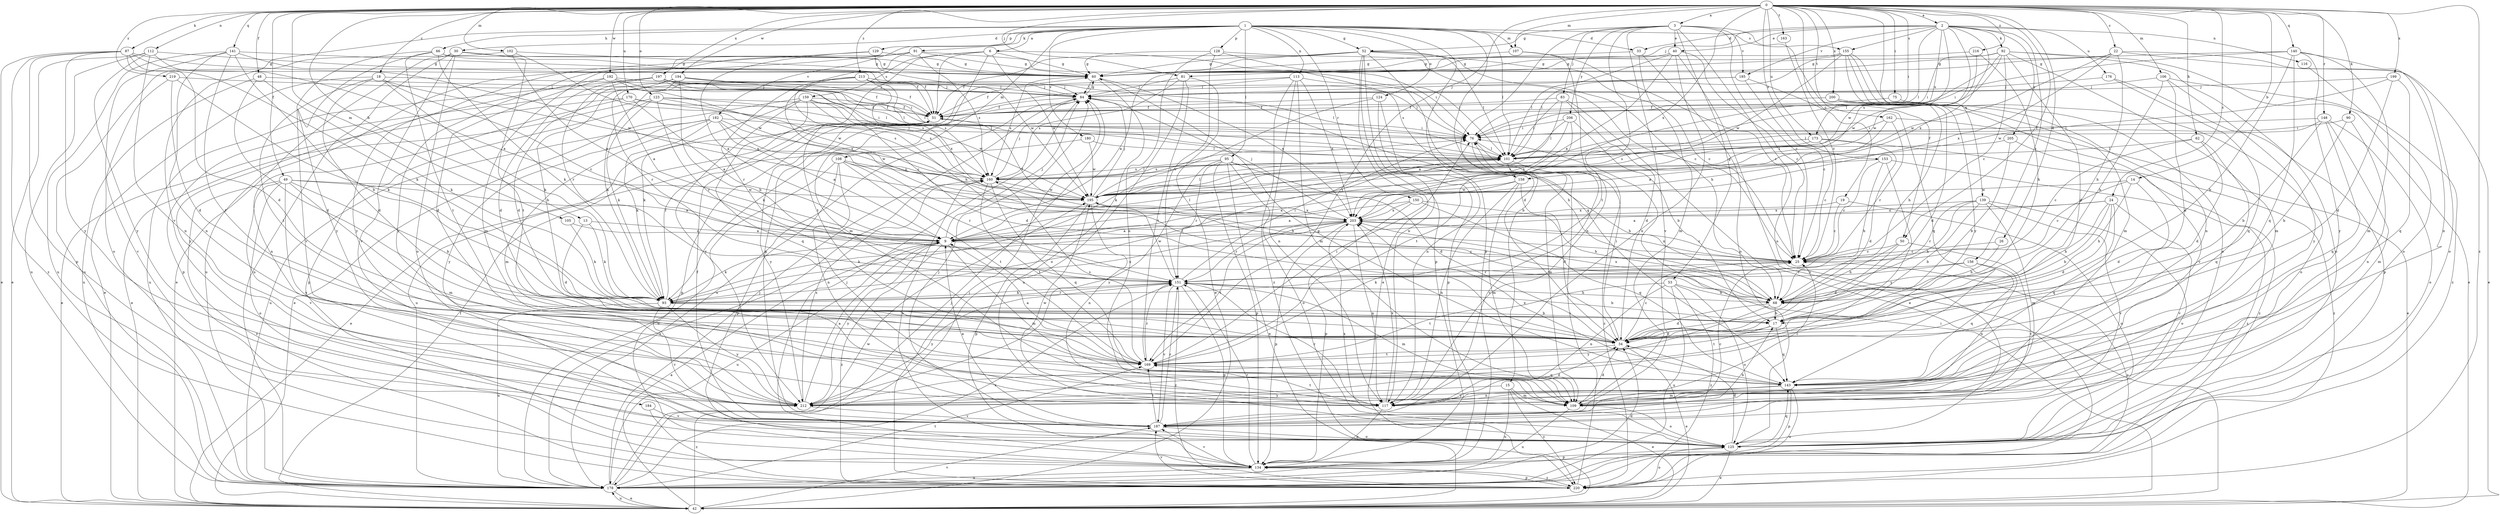 strict digraph  {
0;
1;
2;
3;
6;
9;
13;
14;
15;
17;
18;
19;
22;
24;
25;
26;
30;
33;
34;
40;
42;
48;
49;
50;
51;
52;
53;
60;
62;
66;
68;
75;
76;
81;
83;
84;
87;
90;
91;
92;
93;
95;
101;
102;
105;
106;
107;
108;
109;
112;
113;
116;
117;
123;
124;
125;
128;
129;
134;
139;
140;
141;
143;
148;
150;
151;
153;
155;
156;
158;
159;
160;
162;
163;
169;
170;
173;
176;
178;
180;
182;
184;
185;
187;
192;
194;
195;
197;
199;
200;
203;
205;
206;
212;
213;
216;
219;
220;
0 -> 2  [label=a];
0 -> 3  [label=a];
0 -> 13  [label=b];
0 -> 14  [label=b];
0 -> 18  [label=c];
0 -> 19  [label=c];
0 -> 22  [label=c];
0 -> 24  [label=c];
0 -> 26  [label=d];
0 -> 48  [label=f];
0 -> 49  [label=f];
0 -> 50  [label=f];
0 -> 62  [label=h];
0 -> 75  [label=i];
0 -> 76  [label=i];
0 -> 81  [label=j];
0 -> 87  [label=k];
0 -> 90  [label=k];
0 -> 102  [label=m];
0 -> 105  [label=m];
0 -> 106  [label=m];
0 -> 107  [label=m];
0 -> 112  [label=n];
0 -> 123  [label=o];
0 -> 139  [label=q];
0 -> 140  [label=q];
0 -> 141  [label=q];
0 -> 148  [label=r];
0 -> 153  [label=s];
0 -> 162  [label=t];
0 -> 163  [label=t];
0 -> 169  [label=t];
0 -> 170  [label=u];
0 -> 173  [label=u];
0 -> 192  [label=w];
0 -> 194  [label=w];
0 -> 197  [label=x];
0 -> 199  [label=x];
0 -> 200  [label=x];
0 -> 203  [label=x];
0 -> 213  [label=z];
0 -> 216  [label=z];
0 -> 219  [label=z];
0 -> 220  [label=z];
1 -> 6  [label=a];
1 -> 30  [label=d];
1 -> 33  [label=d];
1 -> 52  [label=g];
1 -> 66  [label=h];
1 -> 91  [label=k];
1 -> 95  [label=l];
1 -> 101  [label=l];
1 -> 107  [label=m];
1 -> 108  [label=m];
1 -> 113  [label=n];
1 -> 124  [label=o];
1 -> 128  [label=p];
1 -> 129  [label=p];
1 -> 134  [label=p];
1 -> 143  [label=q];
1 -> 150  [label=r];
1 -> 155  [label=s];
1 -> 180  [label=v];
1 -> 182  [label=v];
1 -> 184  [label=v];
2 -> 33  [label=d];
2 -> 40  [label=e];
2 -> 81  [label=j];
2 -> 92  [label=k];
2 -> 101  [label=l];
2 -> 116  [label=n];
2 -> 155  [label=s];
2 -> 156  [label=s];
2 -> 158  [label=s];
2 -> 173  [label=u];
2 -> 176  [label=u];
2 -> 185  [label=v];
2 -> 195  [label=w];
2 -> 203  [label=x];
2 -> 205  [label=y];
3 -> 15  [label=b];
3 -> 25  [label=c];
3 -> 40  [label=e];
3 -> 50  [label=f];
3 -> 52  [label=g];
3 -> 53  [label=g];
3 -> 83  [label=j];
3 -> 125  [label=o];
3 -> 169  [label=t];
3 -> 185  [label=v];
3 -> 187  [label=v];
3 -> 206  [label=y];
6 -> 51  [label=f];
6 -> 60  [label=g];
6 -> 109  [label=m];
6 -> 158  [label=s];
6 -> 159  [label=s];
6 -> 169  [label=t];
6 -> 195  [label=w];
9 -> 25  [label=c];
9 -> 84  [label=j];
9 -> 93  [label=k];
9 -> 101  [label=l];
9 -> 109  [label=m];
9 -> 178  [label=u];
9 -> 212  [label=y];
9 -> 220  [label=z];
13 -> 9  [label=a];
13 -> 34  [label=d];
13 -> 93  [label=k];
14 -> 25  [label=c];
14 -> 34  [label=d];
14 -> 68  [label=h];
14 -> 195  [label=w];
15 -> 42  [label=e];
15 -> 109  [label=m];
15 -> 178  [label=u];
15 -> 212  [label=y];
15 -> 220  [label=z];
17 -> 34  [label=d];
17 -> 143  [label=q];
17 -> 169  [label=t];
18 -> 25  [label=c];
18 -> 34  [label=d];
18 -> 42  [label=e];
18 -> 84  [label=j];
18 -> 93  [label=k];
18 -> 169  [label=t];
18 -> 203  [label=x];
19 -> 25  [label=c];
19 -> 125  [label=o];
19 -> 203  [label=x];
22 -> 42  [label=e];
22 -> 60  [label=g];
22 -> 68  [label=h];
22 -> 125  [label=o];
22 -> 195  [label=w];
22 -> 203  [label=x];
24 -> 9  [label=a];
24 -> 17  [label=b];
24 -> 34  [label=d];
24 -> 68  [label=h];
24 -> 143  [label=q];
24 -> 187  [label=v];
24 -> 203  [label=x];
25 -> 151  [label=r];
25 -> 203  [label=x];
26 -> 25  [label=c];
26 -> 68  [label=h];
30 -> 42  [label=e];
30 -> 60  [label=g];
30 -> 125  [label=o];
30 -> 169  [label=t];
30 -> 178  [label=u];
30 -> 187  [label=v];
33 -> 60  [label=g];
33 -> 109  [label=m];
33 -> 125  [label=o];
34 -> 25  [label=c];
34 -> 42  [label=e];
34 -> 76  [label=i];
34 -> 169  [label=t];
40 -> 9  [label=a];
40 -> 25  [label=c];
40 -> 60  [label=g];
40 -> 101  [label=l];
40 -> 117  [label=n];
40 -> 178  [label=u];
42 -> 9  [label=a];
42 -> 51  [label=f];
42 -> 76  [label=i];
42 -> 84  [label=j];
42 -> 178  [label=u];
42 -> 187  [label=v];
48 -> 34  [label=d];
48 -> 84  [label=j];
48 -> 93  [label=k];
48 -> 178  [label=u];
49 -> 9  [label=a];
49 -> 17  [label=b];
49 -> 109  [label=m];
49 -> 125  [label=o];
49 -> 187  [label=v];
49 -> 195  [label=w];
49 -> 212  [label=y];
49 -> 220  [label=z];
50 -> 25  [label=c];
50 -> 34  [label=d];
50 -> 68  [label=h];
50 -> 187  [label=v];
51 -> 76  [label=i];
51 -> 134  [label=p];
51 -> 178  [label=u];
51 -> 212  [label=y];
52 -> 9  [label=a];
52 -> 25  [label=c];
52 -> 34  [label=d];
52 -> 42  [label=e];
52 -> 51  [label=f];
52 -> 60  [label=g];
52 -> 68  [label=h];
52 -> 101  [label=l];
52 -> 117  [label=n];
52 -> 134  [label=p];
53 -> 68  [label=h];
53 -> 117  [label=n];
53 -> 125  [label=o];
53 -> 169  [label=t];
53 -> 178  [label=u];
53 -> 220  [label=z];
60 -> 84  [label=j];
60 -> 125  [label=o];
60 -> 160  [label=s];
60 -> 203  [label=x];
62 -> 25  [label=c];
62 -> 34  [label=d];
62 -> 101  [label=l];
62 -> 143  [label=q];
66 -> 51  [label=f];
66 -> 60  [label=g];
66 -> 93  [label=k];
66 -> 169  [label=t];
66 -> 187  [label=v];
66 -> 212  [label=y];
68 -> 17  [label=b];
68 -> 34  [label=d];
68 -> 203  [label=x];
68 -> 212  [label=y];
75 -> 51  [label=f];
75 -> 125  [label=o];
76 -> 101  [label=l];
76 -> 109  [label=m];
81 -> 42  [label=e];
81 -> 84  [label=j];
81 -> 160  [label=s];
81 -> 169  [label=t];
81 -> 178  [label=u];
83 -> 9  [label=a];
83 -> 34  [label=d];
83 -> 42  [label=e];
83 -> 51  [label=f];
83 -> 101  [label=l];
84 -> 51  [label=f];
84 -> 60  [label=g];
84 -> 68  [label=h];
84 -> 93  [label=k];
84 -> 178  [label=u];
87 -> 34  [label=d];
87 -> 42  [label=e];
87 -> 60  [label=g];
87 -> 93  [label=k];
87 -> 134  [label=p];
87 -> 195  [label=w];
87 -> 212  [label=y];
87 -> 220  [label=z];
90 -> 17  [label=b];
90 -> 76  [label=i];
90 -> 117  [label=n];
91 -> 60  [label=g];
91 -> 68  [label=h];
91 -> 101  [label=l];
91 -> 109  [label=m];
91 -> 160  [label=s];
91 -> 178  [label=u];
91 -> 212  [label=y];
92 -> 25  [label=c];
92 -> 34  [label=d];
92 -> 42  [label=e];
92 -> 60  [label=g];
92 -> 76  [label=i];
92 -> 101  [label=l];
92 -> 109  [label=m];
92 -> 125  [label=o];
92 -> 195  [label=w];
93 -> 17  [label=b];
93 -> 51  [label=f];
93 -> 101  [label=l];
93 -> 151  [label=r];
93 -> 178  [label=u];
93 -> 187  [label=v];
93 -> 203  [label=x];
93 -> 212  [label=y];
95 -> 34  [label=d];
95 -> 42  [label=e];
95 -> 68  [label=h];
95 -> 125  [label=o];
95 -> 134  [label=p];
95 -> 151  [label=r];
95 -> 160  [label=s];
95 -> 212  [label=y];
101 -> 160  [label=s];
101 -> 187  [label=v];
101 -> 220  [label=z];
102 -> 9  [label=a];
102 -> 60  [label=g];
102 -> 178  [label=u];
102 -> 195  [label=w];
105 -> 9  [label=a];
105 -> 93  [label=k];
106 -> 34  [label=d];
106 -> 68  [label=h];
106 -> 84  [label=j];
106 -> 212  [label=y];
106 -> 220  [label=z];
107 -> 25  [label=c];
107 -> 60  [label=g];
107 -> 117  [label=n];
108 -> 68  [label=h];
108 -> 117  [label=n];
108 -> 134  [label=p];
108 -> 151  [label=r];
108 -> 160  [label=s];
108 -> 169  [label=t];
108 -> 178  [label=u];
109 -> 25  [label=c];
109 -> 34  [label=d];
109 -> 125  [label=o];
109 -> 178  [label=u];
112 -> 9  [label=a];
112 -> 42  [label=e];
112 -> 60  [label=g];
112 -> 117  [label=n];
112 -> 178  [label=u];
112 -> 212  [label=y];
113 -> 51  [label=f];
113 -> 76  [label=i];
113 -> 84  [label=j];
113 -> 109  [label=m];
113 -> 117  [label=n];
113 -> 203  [label=x];
113 -> 220  [label=z];
116 -> 125  [label=o];
117 -> 34  [label=d];
117 -> 134  [label=p];
117 -> 151  [label=r];
117 -> 169  [label=t];
117 -> 195  [label=w];
117 -> 203  [label=x];
123 -> 42  [label=e];
123 -> 51  [label=f];
123 -> 76  [label=i];
123 -> 93  [label=k];
123 -> 134  [label=p];
123 -> 151  [label=r];
123 -> 160  [label=s];
124 -> 51  [label=f];
124 -> 93  [label=k];
124 -> 117  [label=n];
124 -> 134  [label=p];
125 -> 34  [label=d];
125 -> 42  [label=e];
125 -> 84  [label=j];
125 -> 134  [label=p];
125 -> 143  [label=q];
125 -> 160  [label=s];
125 -> 203  [label=x];
128 -> 25  [label=c];
128 -> 60  [label=g];
128 -> 76  [label=i];
128 -> 117  [label=n];
128 -> 151  [label=r];
129 -> 9  [label=a];
129 -> 60  [label=g];
129 -> 195  [label=w];
129 -> 212  [label=y];
134 -> 84  [label=j];
134 -> 151  [label=r];
134 -> 178  [label=u];
134 -> 187  [label=v];
134 -> 220  [label=z];
139 -> 17  [label=b];
139 -> 68  [label=h];
139 -> 109  [label=m];
139 -> 125  [label=o];
139 -> 151  [label=r];
139 -> 187  [label=v];
139 -> 203  [label=x];
140 -> 17  [label=b];
140 -> 60  [label=g];
140 -> 76  [label=i];
140 -> 109  [label=m];
140 -> 117  [label=n];
140 -> 143  [label=q];
140 -> 212  [label=y];
141 -> 17  [label=b];
141 -> 51  [label=f];
141 -> 60  [label=g];
141 -> 117  [label=n];
141 -> 125  [label=o];
141 -> 169  [label=t];
141 -> 178  [label=u];
143 -> 60  [label=g];
143 -> 109  [label=m];
143 -> 117  [label=n];
143 -> 134  [label=p];
143 -> 178  [label=u];
143 -> 203  [label=x];
143 -> 212  [label=y];
148 -> 17  [label=b];
148 -> 76  [label=i];
148 -> 101  [label=l];
148 -> 109  [label=m];
148 -> 125  [label=o];
148 -> 143  [label=q];
150 -> 9  [label=a];
150 -> 68  [label=h];
150 -> 134  [label=p];
150 -> 143  [label=q];
150 -> 203  [label=x];
151 -> 17  [label=b];
151 -> 68  [label=h];
151 -> 76  [label=i];
151 -> 93  [label=k];
151 -> 109  [label=m];
151 -> 134  [label=p];
151 -> 187  [label=v];
151 -> 195  [label=w];
151 -> 212  [label=y];
151 -> 220  [label=z];
153 -> 25  [label=c];
153 -> 68  [label=h];
153 -> 160  [label=s];
153 -> 212  [label=y];
153 -> 220  [label=z];
155 -> 60  [label=g];
155 -> 101  [label=l];
155 -> 109  [label=m];
155 -> 117  [label=n];
155 -> 125  [label=o];
155 -> 195  [label=w];
155 -> 212  [label=y];
156 -> 93  [label=k];
156 -> 117  [label=n];
156 -> 143  [label=q];
156 -> 151  [label=r];
158 -> 9  [label=a];
158 -> 34  [label=d];
158 -> 109  [label=m];
158 -> 117  [label=n];
158 -> 195  [label=w];
159 -> 34  [label=d];
159 -> 42  [label=e];
159 -> 51  [label=f];
159 -> 93  [label=k];
159 -> 143  [label=q];
159 -> 160  [label=s];
159 -> 195  [label=w];
159 -> 212  [label=y];
160 -> 84  [label=j];
160 -> 101  [label=l];
160 -> 143  [label=q];
160 -> 169  [label=t];
160 -> 195  [label=w];
162 -> 9  [label=a];
162 -> 42  [label=e];
162 -> 76  [label=i];
162 -> 151  [label=r];
163 -> 25  [label=c];
169 -> 9  [label=a];
169 -> 76  [label=i];
169 -> 143  [label=q];
169 -> 151  [label=r];
169 -> 160  [label=s];
170 -> 9  [label=a];
170 -> 42  [label=e];
170 -> 51  [label=f];
170 -> 101  [label=l];
170 -> 117  [label=n];
173 -> 25  [label=c];
173 -> 34  [label=d];
173 -> 101  [label=l];
173 -> 160  [label=s];
173 -> 220  [label=z];
176 -> 84  [label=j];
176 -> 134  [label=p];
176 -> 143  [label=q];
178 -> 25  [label=c];
178 -> 34  [label=d];
178 -> 42  [label=e];
178 -> 84  [label=j];
178 -> 151  [label=r];
178 -> 160  [label=s];
178 -> 169  [label=t];
178 -> 195  [label=w];
180 -> 42  [label=e];
180 -> 101  [label=l];
180 -> 195  [label=w];
182 -> 9  [label=a];
182 -> 76  [label=i];
182 -> 93  [label=k];
182 -> 109  [label=m];
182 -> 160  [label=s];
182 -> 178  [label=u];
182 -> 195  [label=w];
182 -> 212  [label=y];
184 -> 187  [label=v];
184 -> 220  [label=z];
185 -> 25  [label=c];
185 -> 51  [label=f];
185 -> 84  [label=j];
185 -> 143  [label=q];
187 -> 9  [label=a];
187 -> 17  [label=b];
187 -> 25  [label=c];
187 -> 51  [label=f];
187 -> 60  [label=g];
187 -> 125  [label=o];
187 -> 151  [label=r];
187 -> 169  [label=t];
192 -> 9  [label=a];
192 -> 34  [label=d];
192 -> 84  [label=j];
192 -> 101  [label=l];
192 -> 195  [label=w];
192 -> 212  [label=y];
194 -> 17  [label=b];
194 -> 34  [label=d];
194 -> 51  [label=f];
194 -> 68  [label=h];
194 -> 84  [label=j];
194 -> 101  [label=l];
194 -> 151  [label=r];
195 -> 76  [label=i];
195 -> 84  [label=j];
195 -> 101  [label=l];
195 -> 117  [label=n];
195 -> 134  [label=p];
195 -> 203  [label=x];
197 -> 34  [label=d];
197 -> 51  [label=f];
197 -> 76  [label=i];
197 -> 84  [label=j];
197 -> 101  [label=l];
197 -> 151  [label=r];
197 -> 160  [label=s];
197 -> 178  [label=u];
199 -> 34  [label=d];
199 -> 84  [label=j];
199 -> 143  [label=q];
199 -> 195  [label=w];
200 -> 34  [label=d];
200 -> 51  [label=f];
200 -> 68  [label=h];
200 -> 187  [label=v];
203 -> 9  [label=a];
203 -> 25  [label=c];
203 -> 51  [label=f];
203 -> 84  [label=j];
203 -> 93  [label=k];
203 -> 117  [label=n];
203 -> 134  [label=p];
203 -> 151  [label=r];
203 -> 169  [label=t];
205 -> 17  [label=b];
205 -> 101  [label=l];
205 -> 220  [label=z];
206 -> 17  [label=b];
206 -> 76  [label=i];
206 -> 101  [label=l];
206 -> 169  [label=t];
206 -> 203  [label=x];
212 -> 9  [label=a];
212 -> 160  [label=s];
212 -> 187  [label=v];
213 -> 25  [label=c];
213 -> 76  [label=i];
213 -> 84  [label=j];
213 -> 93  [label=k];
213 -> 101  [label=l];
213 -> 134  [label=p];
213 -> 151  [label=r];
213 -> 160  [label=s];
213 -> 203  [label=x];
216 -> 60  [label=g];
216 -> 68  [label=h];
216 -> 195  [label=w];
219 -> 34  [label=d];
219 -> 84  [label=j];
219 -> 93  [label=k];
219 -> 187  [label=v];
220 -> 76  [label=i];
220 -> 84  [label=j];
220 -> 125  [label=o];
220 -> 134  [label=p];
220 -> 187  [label=v];
}
